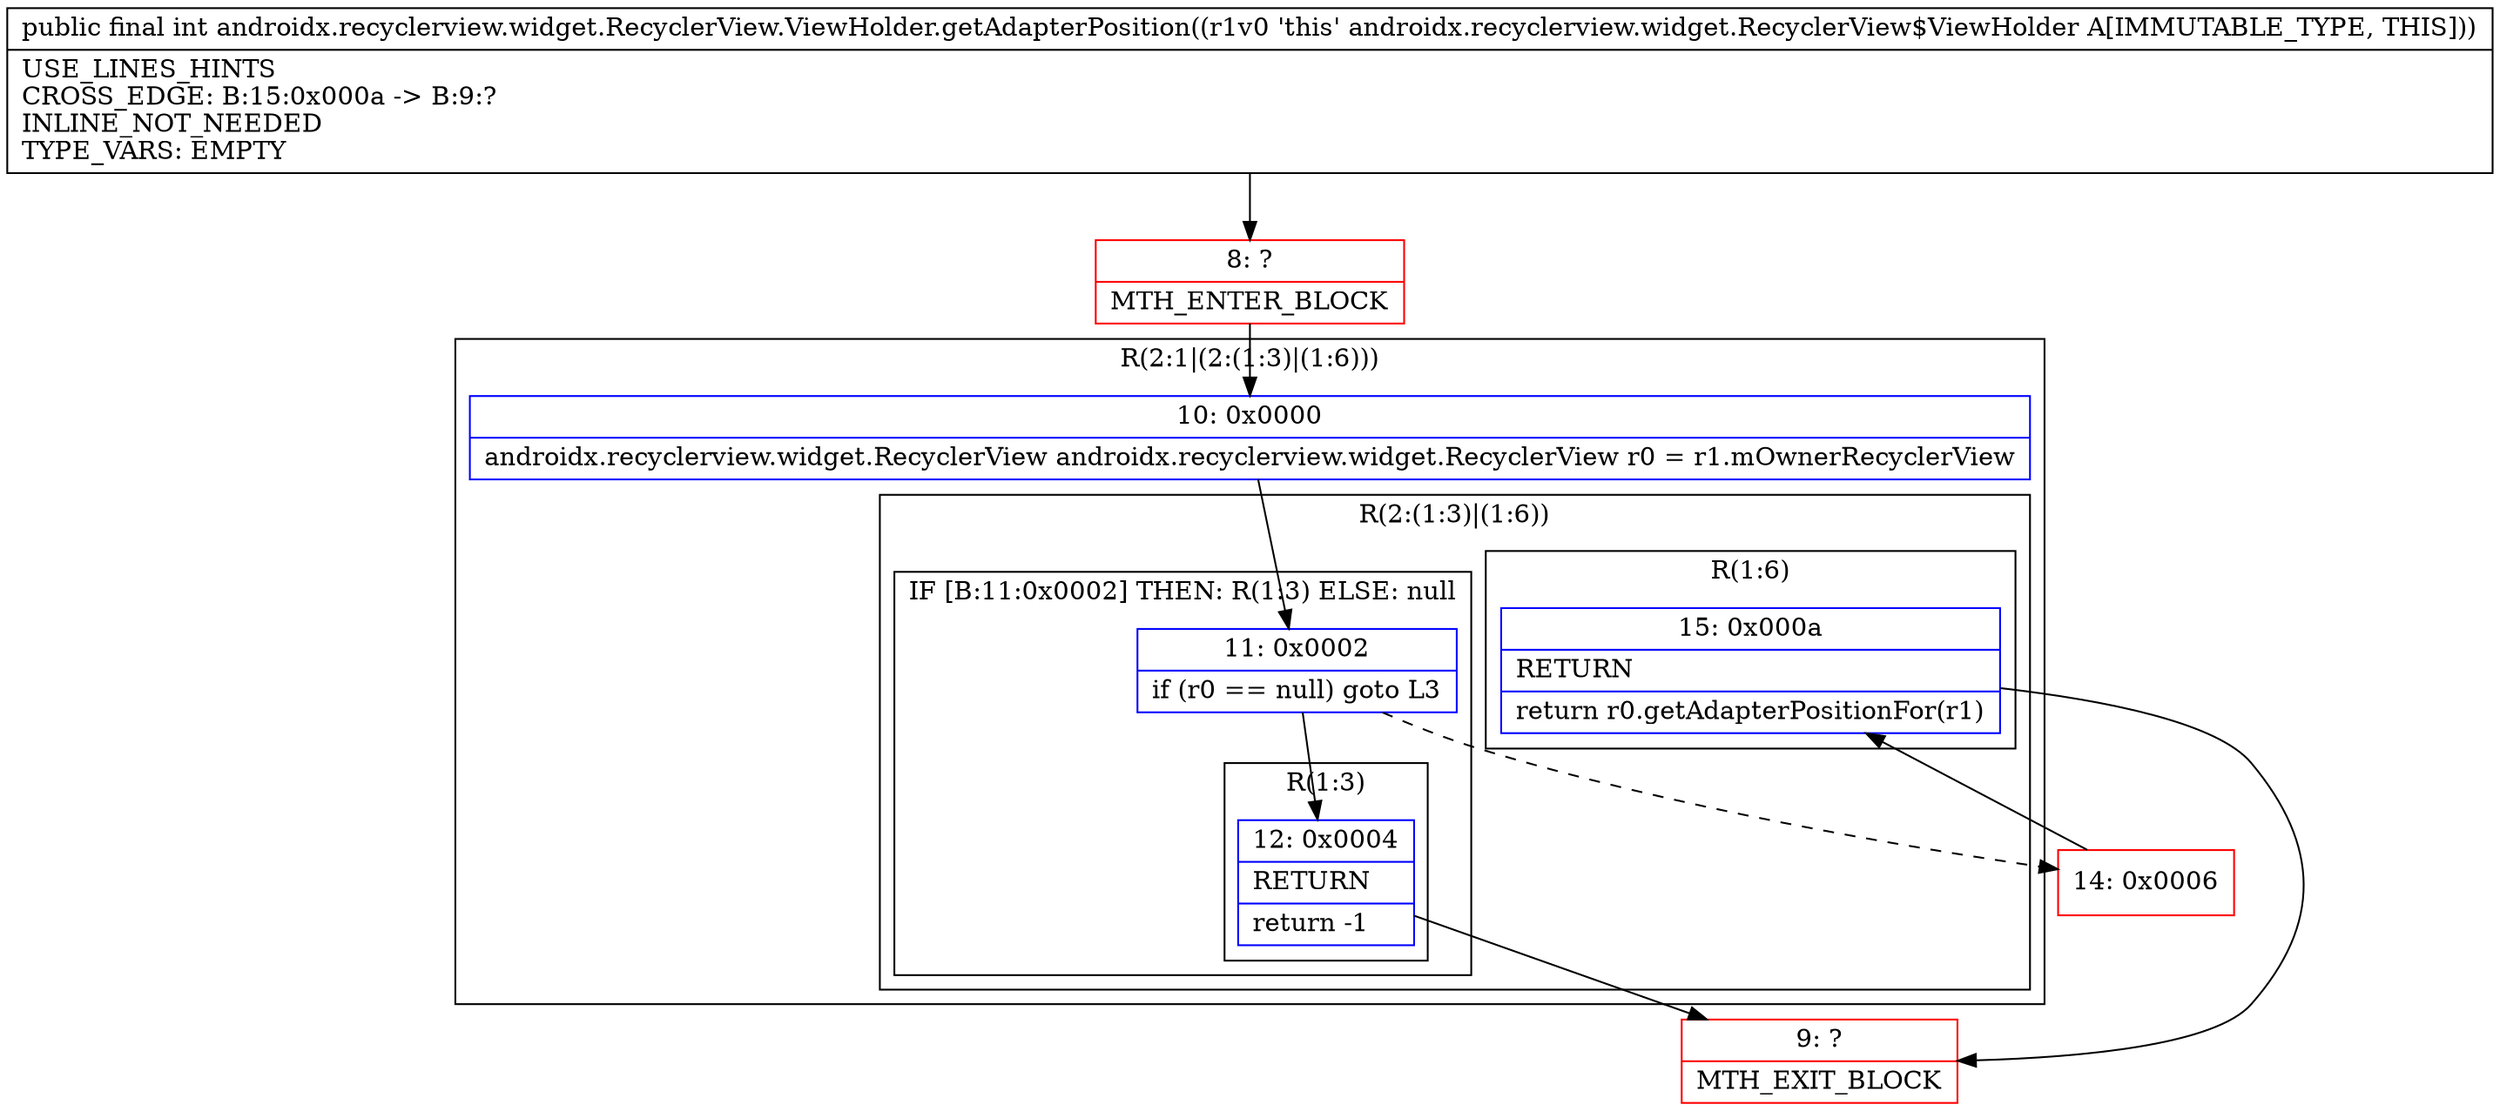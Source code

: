 digraph "CFG forandroidx.recyclerview.widget.RecyclerView.ViewHolder.getAdapterPosition()I" {
subgraph cluster_Region_1984034989 {
label = "R(2:1|(2:(1:3)|(1:6)))";
node [shape=record,color=blue];
Node_10 [shape=record,label="{10\:\ 0x0000|androidx.recyclerview.widget.RecyclerView androidx.recyclerview.widget.RecyclerView r0 = r1.mOwnerRecyclerView\l}"];
subgraph cluster_Region_314127986 {
label = "R(2:(1:3)|(1:6))";
node [shape=record,color=blue];
subgraph cluster_IfRegion_1935619025 {
label = "IF [B:11:0x0002] THEN: R(1:3) ELSE: null";
node [shape=record,color=blue];
Node_11 [shape=record,label="{11\:\ 0x0002|if (r0 == null) goto L3\l}"];
subgraph cluster_Region_235589727 {
label = "R(1:3)";
node [shape=record,color=blue];
Node_12 [shape=record,label="{12\:\ 0x0004|RETURN\l|return \-1\l}"];
}
}
subgraph cluster_Region_494954423 {
label = "R(1:6)";
node [shape=record,color=blue];
Node_15 [shape=record,label="{15\:\ 0x000a|RETURN\l|return r0.getAdapterPositionFor(r1)\l}"];
}
}
}
Node_8 [shape=record,color=red,label="{8\:\ ?|MTH_ENTER_BLOCK\l}"];
Node_9 [shape=record,color=red,label="{9\:\ ?|MTH_EXIT_BLOCK\l}"];
Node_14 [shape=record,color=red,label="{14\:\ 0x0006}"];
MethodNode[shape=record,label="{public final int androidx.recyclerview.widget.RecyclerView.ViewHolder.getAdapterPosition((r1v0 'this' androidx.recyclerview.widget.RecyclerView$ViewHolder A[IMMUTABLE_TYPE, THIS]))  | USE_LINES_HINTS\lCROSS_EDGE: B:15:0x000a \-\> B:9:?\lINLINE_NOT_NEEDED\lTYPE_VARS: EMPTY\l}"];
MethodNode -> Node_8;Node_10 -> Node_11;
Node_11 -> Node_12;
Node_11 -> Node_14[style=dashed];
Node_12 -> Node_9;
Node_15 -> Node_9;
Node_8 -> Node_10;
Node_14 -> Node_15;
}

